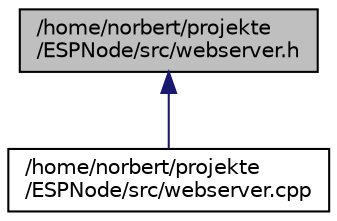 digraph "/home/norbert/projekte/ESPNode/src/webserver.h"
{
 // LATEX_PDF_SIZE
  edge [fontname="Helvetica",fontsize="10",labelfontname="Helvetica",labelfontsize="10"];
  node [fontname="Helvetica",fontsize="10",shape=record];
  Node1 [label="/home/norbert/projekte\l/ESPNode/src/webserver.h",height=0.2,width=0.4,color="black", fillcolor="grey75", style="filled", fontcolor="black",tooltip=" "];
  Node1 -> Node2 [dir="back",color="midnightblue",fontsize="10",style="solid",fontname="Helvetica"];
  Node2 [label="/home/norbert/projekte\l/ESPNode/src/webserver.cpp",height=0.2,width=0.4,color="black", fillcolor="white", style="filled",URL="$webserver_8cpp.html",tooltip=" "];
}
